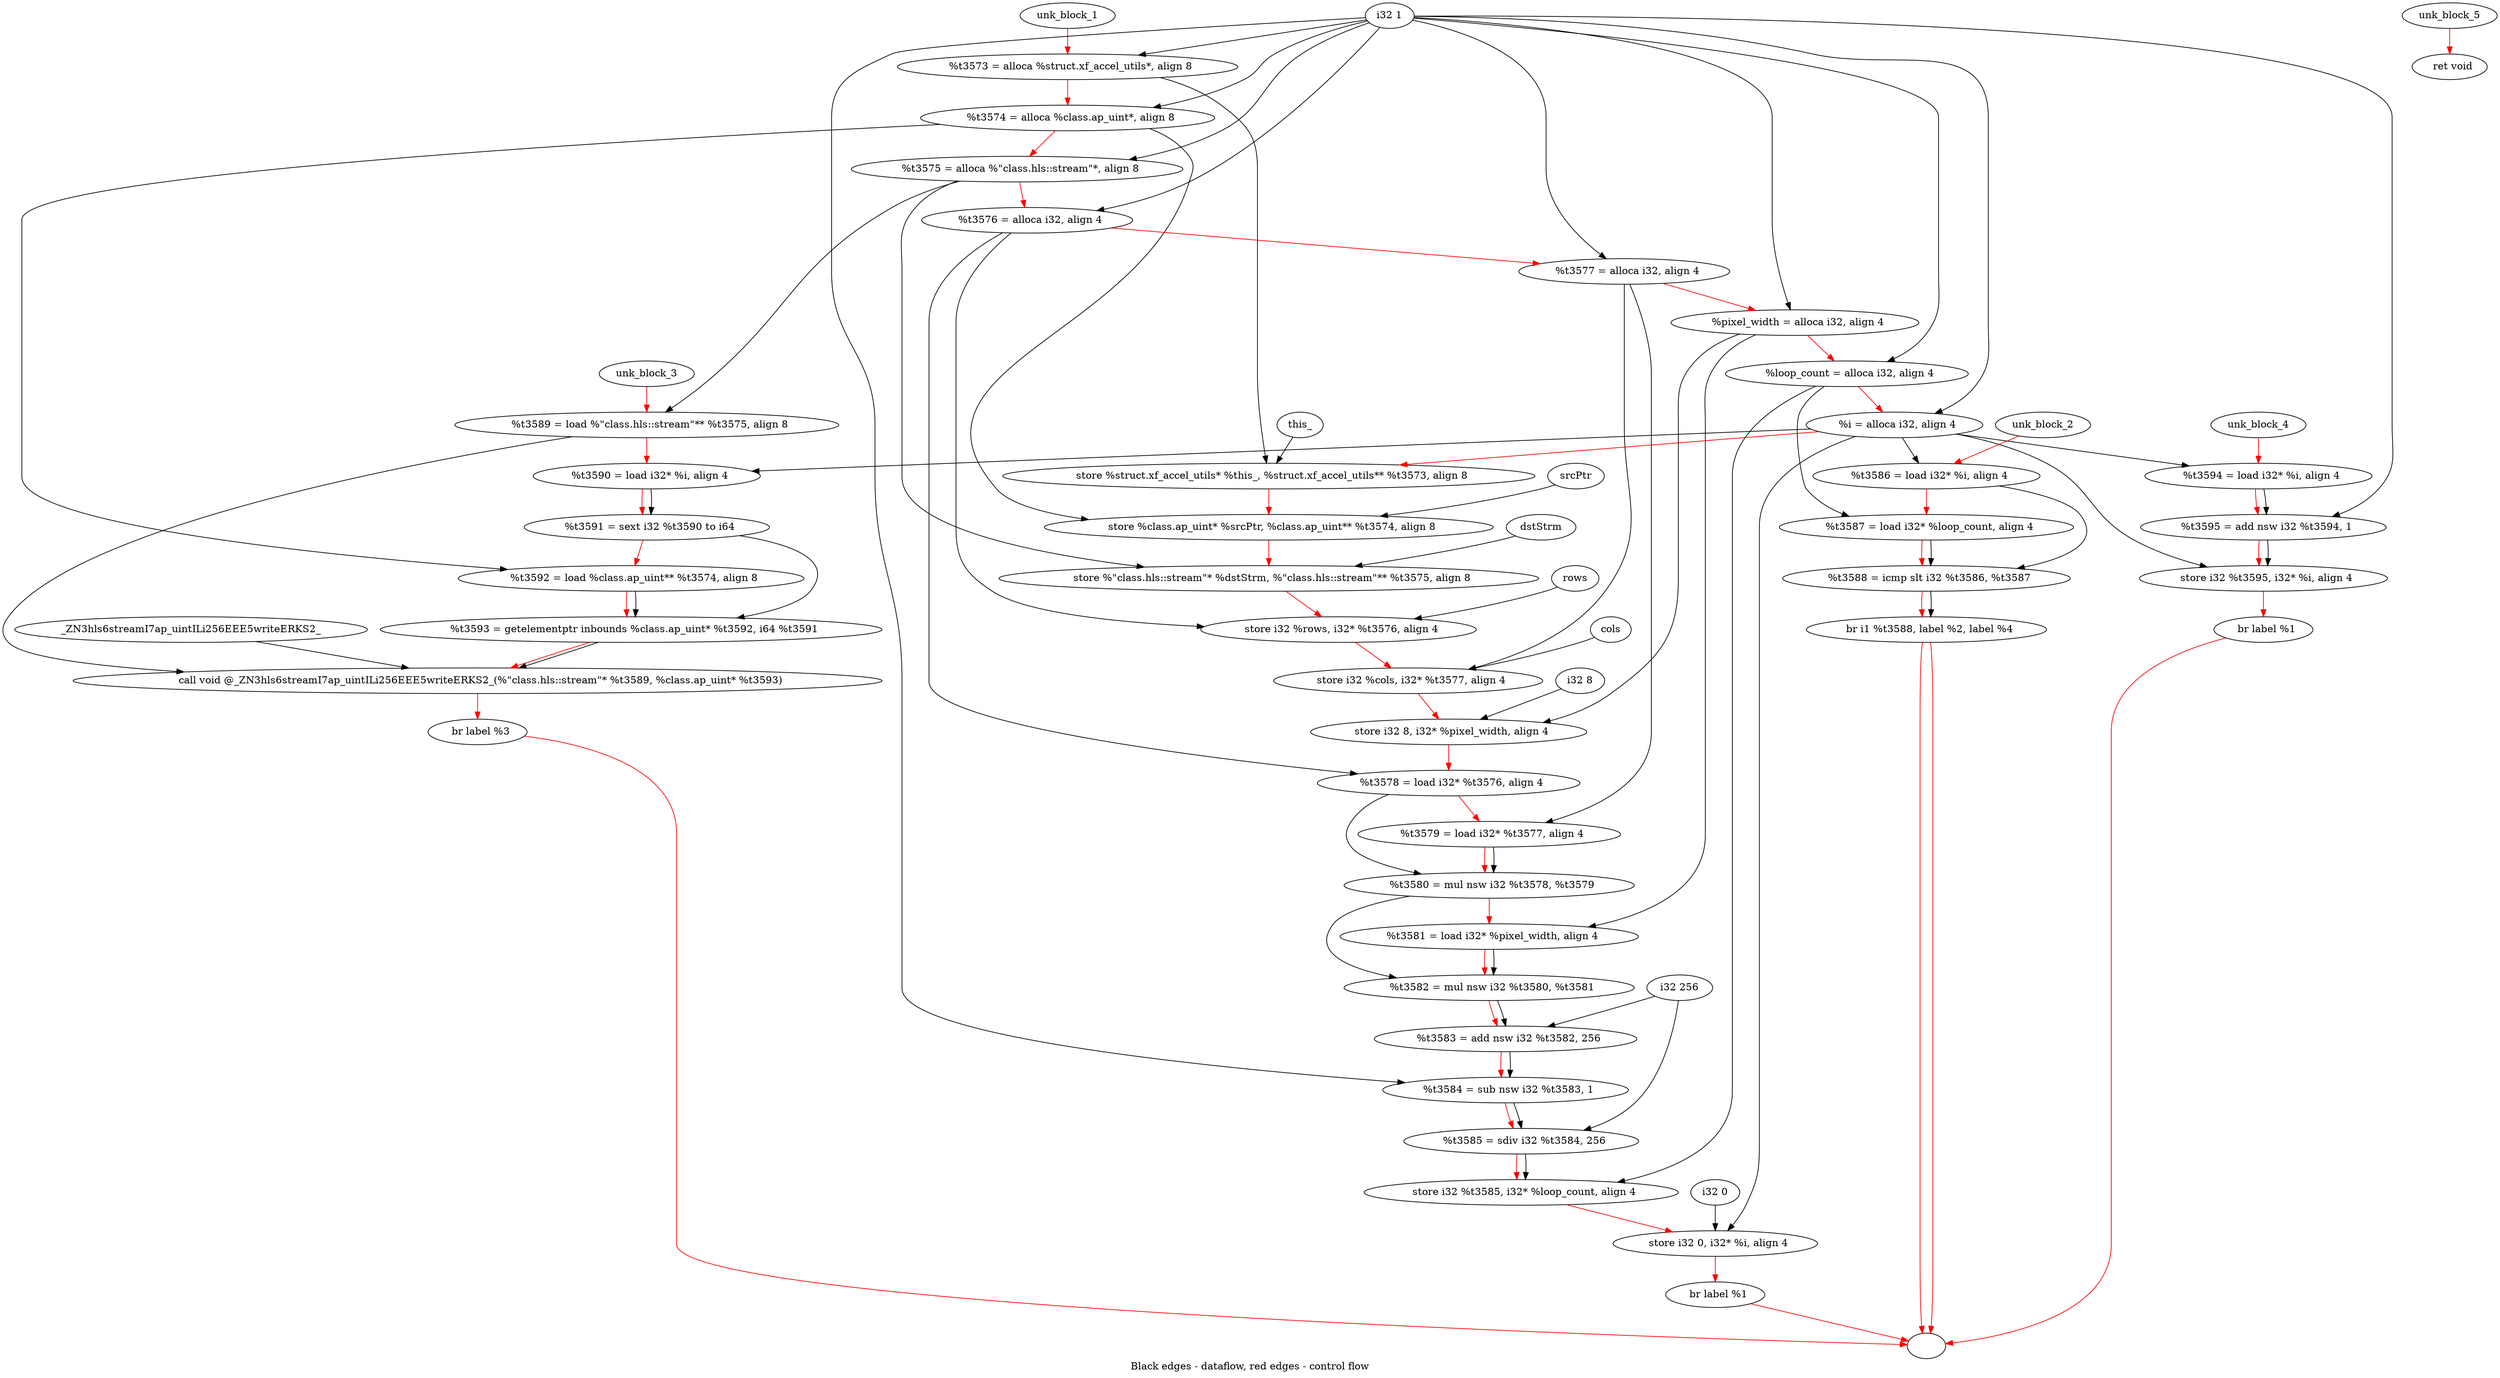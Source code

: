 digraph G {
compound=true
label="Black edges - dataflow, red edges - control flow"
"t3573" [label="  %t3573 = alloca %struct.xf_accel_utils*, align 8"]
"t3574" [label="  %t3574 = alloca %class.ap_uint*, align 8"]
"t3575" [label="  %t3575 = alloca %\"class.hls::stream\"*, align 8"]
"t3576" [label="  %t3576 = alloca i32, align 4"]
"t3577" [label="  %t3577 = alloca i32, align 4"]
"pixel_width" [label="  %pixel_width = alloca i32, align 4"]
"loop_count" [label="  %loop_count = alloca i32, align 4"]
"i" [label="  %i = alloca i32, align 4"]
"_1" [label="  store %struct.xf_accel_utils* %this_, %struct.xf_accel_utils** %t3573, align 8"]
"_2" [label="  store %class.ap_uint* %srcPtr, %class.ap_uint** %t3574, align 8"]
"_3" [label="  store %\"class.hls::stream\"* %dstStrm, %\"class.hls::stream\"** %t3575, align 8"]
"_4" [label="  store i32 %rows, i32* %t3576, align 4"]
"_5" [label="  store i32 %cols, i32* %t3577, align 4"]
"_6" [label="  store i32 8, i32* %pixel_width, align 4"]
"t3578" [label="  %t3578 = load i32* %t3576, align 4"]
"t3579" [label="  %t3579 = load i32* %t3577, align 4"]
"t3580" [label="  %t3580 = mul nsw i32 %t3578, %t3579"]
"t3581" [label="  %t3581 = load i32* %pixel_width, align 4"]
"t3582" [label="  %t3582 = mul nsw i32 %t3580, %t3581"]
"t3583" [label="  %t3583 = add nsw i32 %t3582, 256"]
"t3584" [label="  %t3584 = sub nsw i32 %t3583, 1"]
"t3585" [label="  %t3585 = sdiv i32 %t3584, 256"]
"_7" [label="  store i32 %t3585, i32* %loop_count, align 4"]
"_8" [label="  store i32 0, i32* %i, align 4"]
"_9" [label="  br label %1"]
"unk_block_1" -> "t3573"[color=red]
"i32 1" -> "t3573"
"t3573" -> "t3574"[color=red weight=2]
"i32 1" -> "t3574"
"t3574" -> "t3575"[color=red weight=2]
"i32 1" -> "t3575"
"t3575" -> "t3576"[color=red weight=2]
"i32 1" -> "t3576"
"t3576" -> "t3577"[color=red weight=2]
"i32 1" -> "t3577"
"t3577" -> "pixel_width"[color=red weight=2]
"i32 1" -> "pixel_width"
"pixel_width" -> "loop_count"[color=red weight=2]
"i32 1" -> "loop_count"
"loop_count" -> "i"[color=red weight=2]
"i32 1" -> "i"
"i" -> "_1"[color=red weight=2]
"this_" -> "_1"
"t3573" -> "_1"
"_1" -> "_2"[color=red weight=2]
"srcPtr" -> "_2"
"t3574" -> "_2"
"_2" -> "_3"[color=red weight=2]
"dstStrm" -> "_3"
"t3575" -> "_3"
"_3" -> "_4"[color=red weight=2]
"rows" -> "_4"
"t3576" -> "_4"
"_4" -> "_5"[color=red weight=2]
"cols" -> "_5"
"t3577" -> "_5"
"_5" -> "_6"[color=red weight=2]
"i32 8" -> "_6"
"pixel_width" -> "_6"
"_6" -> "t3578"[color=red weight=2]
"t3576" -> "t3578"
"t3578" -> "t3579"[color=red weight=2]
"t3577" -> "t3579"
"t3579" -> "t3580"[color=red weight=2]
"t3578" -> "t3580"
"t3579" -> "t3580"
"t3580" -> "t3581"[color=red weight=2]
"pixel_width" -> "t3581"
"t3581" -> "t3582"[color=red weight=2]
"t3580" -> "t3582"
"t3581" -> "t3582"
"t3582" -> "t3583"[color=red weight=2]
"t3582" -> "t3583"
"i32 256" -> "t3583"
"t3583" -> "t3584"[color=red weight=2]
"t3583" -> "t3584"
"i32 1" -> "t3584"
"t3584" -> "t3585"[color=red weight=2]
"t3584" -> "t3585"
"i32 256" -> "t3585"
"t3585" -> "_7"[color=red weight=2]
"t3585" -> "_7"
"loop_count" -> "_7"
"_7" -> "_8"[color=red weight=2]
"i32 0" -> "_8"
"i" -> "_8"
"_8" -> "_9"[color=red weight=2]
"_9" -> ""[color=red]

"t3586" [label="  %t3586 = load i32* %i, align 4"]
"t3587" [label="  %t3587 = load i32* %loop_count, align 4"]
"t3588" [label="  %t3588 = icmp slt i32 %t3586, %t3587"]
"_10" [label="  br i1 %t3588, label %2, label %4"]
"unk_block_2" -> "t3586"[color=red]
"i" -> "t3586"
"t3586" -> "t3587"[color=red weight=2]
"loop_count" -> "t3587"
"t3587" -> "t3588"[color=red weight=2]
"t3586" -> "t3588"
"t3587" -> "t3588"
"t3588" -> "_10"[color=red weight=2]
"t3588" -> "_10"
"_10" -> ""[color=red]
"_10" -> ""[color=red]

"t3589" [label="  %t3589 = load %\"class.hls::stream\"** %t3575, align 8"]
"t3590" [label="  %t3590 = load i32* %i, align 4"]
"t3591" [label="  %t3591 = sext i32 %t3590 to i64"]
"t3592" [label="  %t3592 = load %class.ap_uint** %t3574, align 8"]
"t3593" [label="  %t3593 = getelementptr inbounds %class.ap_uint* %t3592, i64 %t3591"]
"_11" [label="  call void @_ZN3hls6streamI7ap_uintILi256EEE5writeERKS2_(%\"class.hls::stream\"* %t3589, %class.ap_uint* %t3593)"]
"_12" [label="  br label %3"]
"unk_block_3" -> "t3589"[color=red]
"t3575" -> "t3589"
"t3589" -> "t3590"[color=red weight=2]
"i" -> "t3590"
"t3590" -> "t3591"[color=red weight=2]
"t3590" -> "t3591"
"t3591" -> "t3592"[color=red weight=2]
"t3574" -> "t3592"
"t3592" -> "t3593"[color=red weight=2]
"t3592" -> "t3593"
"t3591" -> "t3593"
"t3593" -> "_11"[color=red weight=2]
"t3589" -> "_11"
"t3593" -> "_11"
"_ZN3hls6streamI7ap_uintILi256EEE5writeERKS2_" -> "_11"
"_11" -> "_12"[color=red weight=2]
"_12" -> ""[color=red]

"t3594" [label="  %t3594 = load i32* %i, align 4"]
"t3595" [label="  %t3595 = add nsw i32 %t3594, 1"]
"_13" [label="  store i32 %t3595, i32* %i, align 4"]
"_14" [label="  br label %1"]
"unk_block_4" -> "t3594"[color=red]
"i" -> "t3594"
"t3594" -> "t3595"[color=red weight=2]
"t3594" -> "t3595"
"i32 1" -> "t3595"
"t3595" -> "_13"[color=red weight=2]
"t3595" -> "_13"
"i" -> "_13"
"_13" -> "_14"[color=red weight=2]
"_14" -> ""[color=red]

"_15" [label="  ret void"]
"unk_block_5" -> "_15"[color=red]

}
